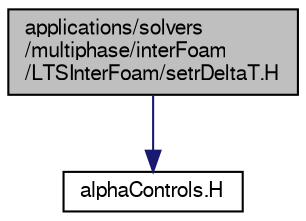 digraph "applications/solvers/multiphase/interFoam/LTSInterFoam/setrDeltaT.H"
{
  bgcolor="transparent";
  edge [fontname="FreeSans",fontsize="10",labelfontname="FreeSans",labelfontsize="10"];
  node [fontname="FreeSans",fontsize="10",shape=record];
  Node0 [label="applications/solvers\l/multiphase/interFoam\l/LTSInterFoam/setrDeltaT.H",height=0.2,width=0.4,color="black", fillcolor="grey75", style="filled", fontcolor="black"];
  Node0 -> Node1 [color="midnightblue",fontsize="10",style="solid",fontname="FreeSans"];
  Node1 [label="alphaControls.H",height=0.2,width=0.4,color="black",URL="$a01220.html"];
}
